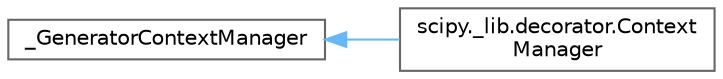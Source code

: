 digraph "Graphical Class Hierarchy"
{
 // LATEX_PDF_SIZE
  bgcolor="transparent";
  edge [fontname=Helvetica,fontsize=10,labelfontname=Helvetica,labelfontsize=10];
  node [fontname=Helvetica,fontsize=10,shape=box,height=0.2,width=0.4];
  rankdir="LR";
  Node0 [id="Node000000",label="_GeneratorContextManager",height=0.2,width=0.4,color="grey40", fillcolor="white", style="filled",URL="$d5/d53/class__GeneratorContextManager.html",tooltip=" "];
  Node0 -> Node1 [id="edge2666_Node000000_Node000001",dir="back",color="steelblue1",style="solid",tooltip=" "];
  Node1 [id="Node000001",label="scipy._lib.decorator.Context\lManager",height=0.2,width=0.4,color="grey40", fillcolor="white", style="filled",URL="$d0/d09/classscipy_1_1__lib_1_1decorator_1_1ContextManager.html",tooltip=" "];
}
